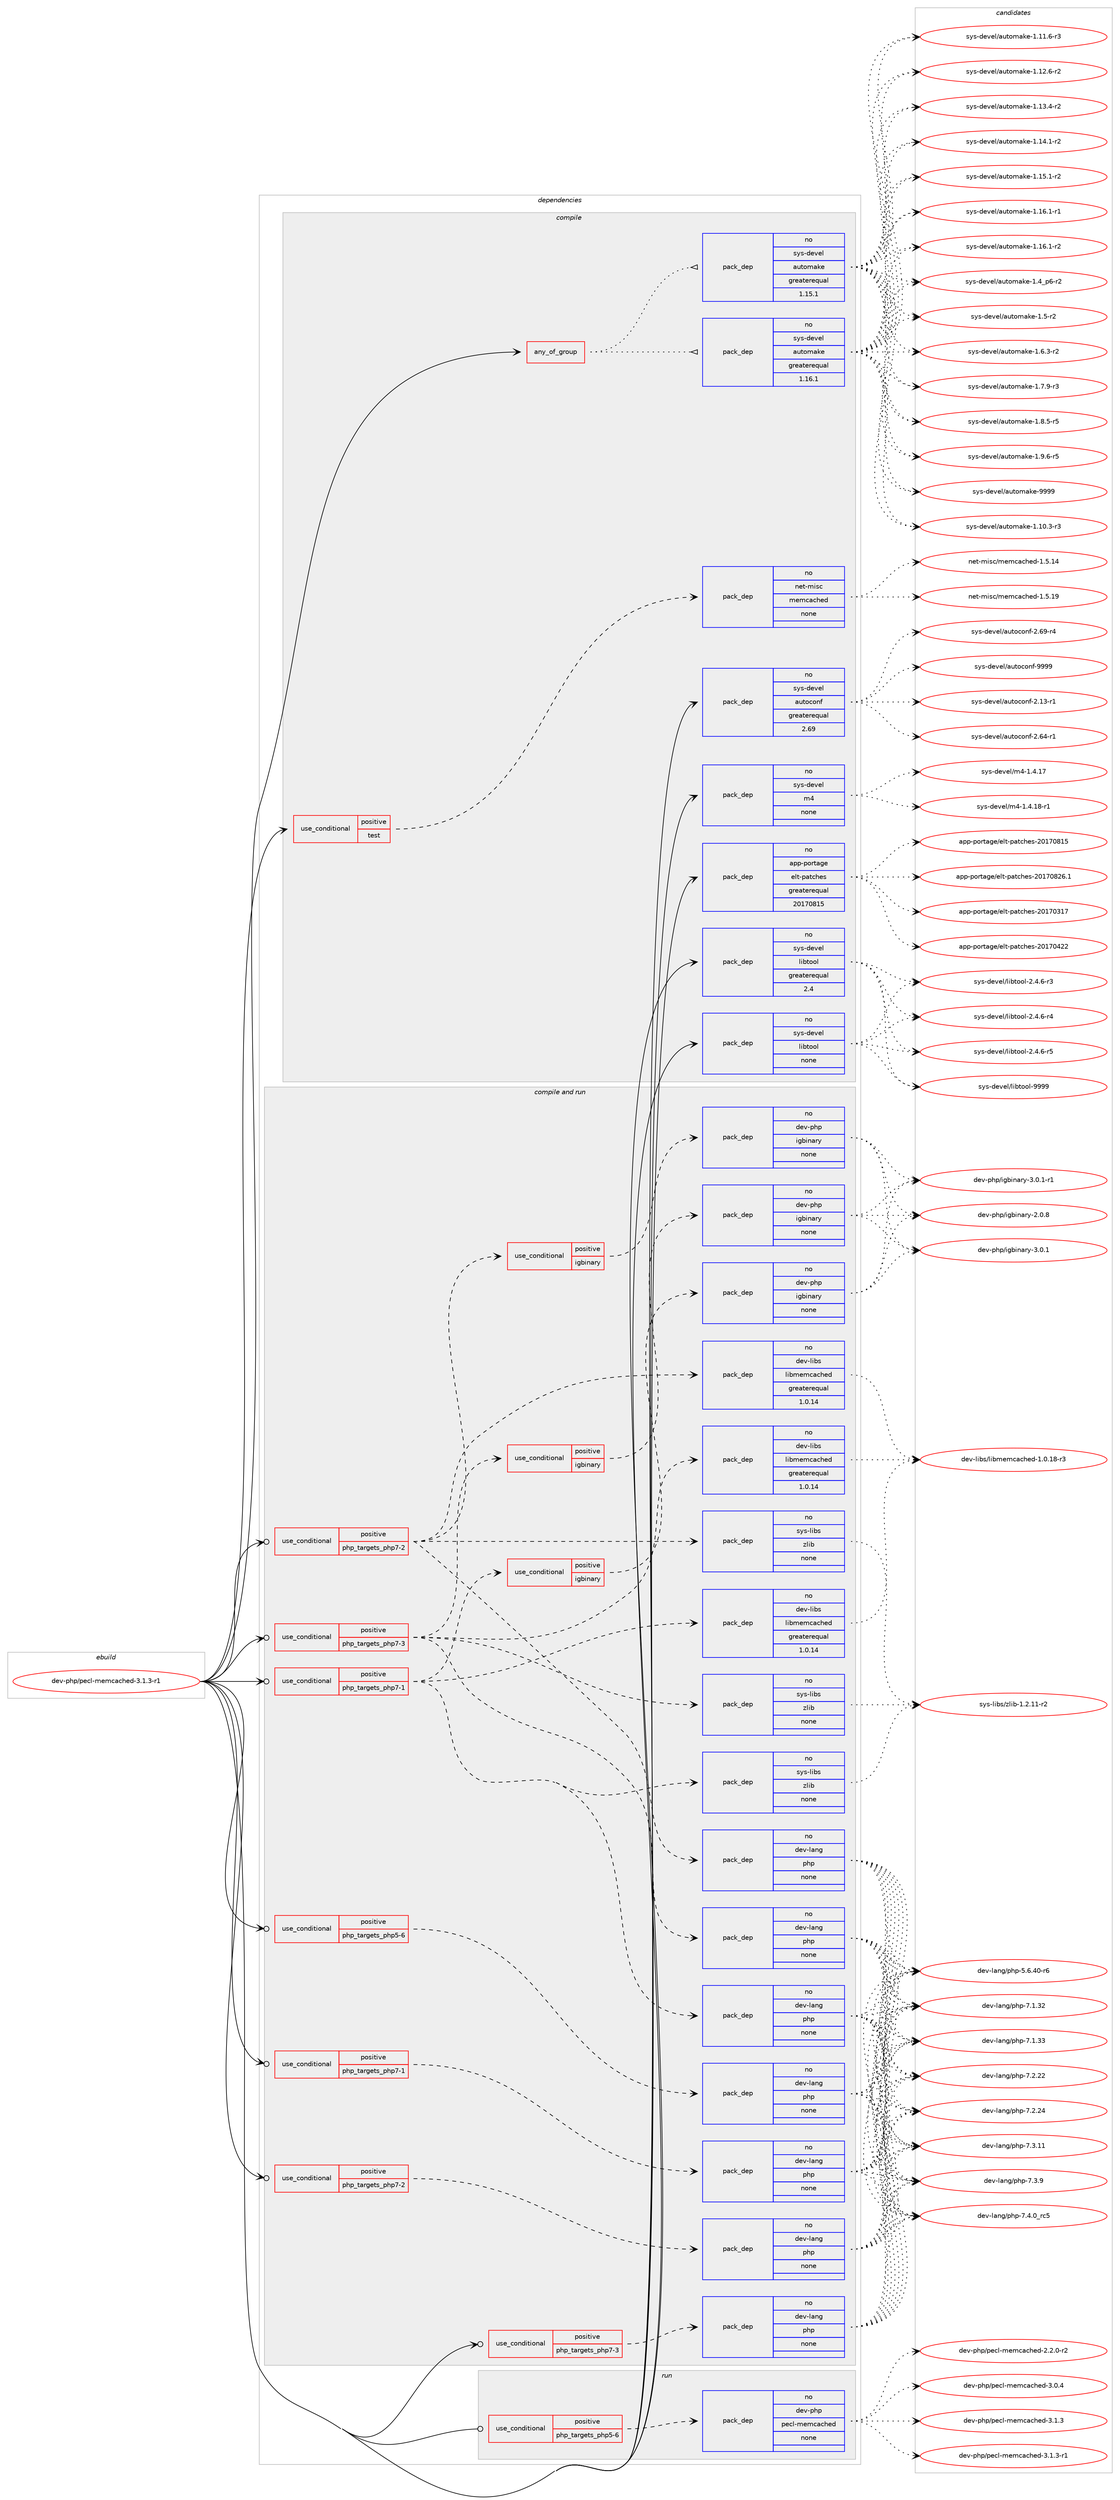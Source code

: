 digraph prolog {

# *************
# Graph options
# *************

newrank=true;
concentrate=true;
compound=true;
graph [rankdir=LR,fontname=Helvetica,fontsize=10,ranksep=1.5];#, ranksep=2.5, nodesep=0.2];
edge  [arrowhead=vee];
node  [fontname=Helvetica,fontsize=10];

# **********
# The ebuild
# **********

subgraph cluster_leftcol {
color=gray;
rank=same;
label=<<i>ebuild</i>>;
id [label="dev-php/pecl-memcached-3.1.3-r1", color=red, width=4, href="../dev-php/pecl-memcached-3.1.3-r1.svg"];
}

# ****************
# The dependencies
# ****************

subgraph cluster_midcol {
color=gray;
label=<<i>dependencies</i>>;
subgraph cluster_compile {
fillcolor="#eeeeee";
style=filled;
label=<<i>compile</i>>;
subgraph any11347 {
dependency590445 [label=<<TABLE BORDER="0" CELLBORDER="1" CELLSPACING="0" CELLPADDING="4"><TR><TD CELLPADDING="10">any_of_group</TD></TR></TABLE>>, shape=none, color=red];subgraph pack443725 {
dependency590446 [label=<<TABLE BORDER="0" CELLBORDER="1" CELLSPACING="0" CELLPADDING="4" WIDTH="220"><TR><TD ROWSPAN="6" CELLPADDING="30">pack_dep</TD></TR><TR><TD WIDTH="110">no</TD></TR><TR><TD>sys-devel</TD></TR><TR><TD>automake</TD></TR><TR><TD>greaterequal</TD></TR><TR><TD>1.16.1</TD></TR></TABLE>>, shape=none, color=blue];
}
dependency590445:e -> dependency590446:w [weight=20,style="dotted",arrowhead="oinv"];
subgraph pack443726 {
dependency590447 [label=<<TABLE BORDER="0" CELLBORDER="1" CELLSPACING="0" CELLPADDING="4" WIDTH="220"><TR><TD ROWSPAN="6" CELLPADDING="30">pack_dep</TD></TR><TR><TD WIDTH="110">no</TD></TR><TR><TD>sys-devel</TD></TR><TR><TD>automake</TD></TR><TR><TD>greaterequal</TD></TR><TR><TD>1.15.1</TD></TR></TABLE>>, shape=none, color=blue];
}
dependency590445:e -> dependency590447:w [weight=20,style="dotted",arrowhead="oinv"];
}
id:e -> dependency590445:w [weight=20,style="solid",arrowhead="vee"];
subgraph cond135008 {
dependency590448 [label=<<TABLE BORDER="0" CELLBORDER="1" CELLSPACING="0" CELLPADDING="4"><TR><TD ROWSPAN="3" CELLPADDING="10">use_conditional</TD></TR><TR><TD>positive</TD></TR><TR><TD>test</TD></TR></TABLE>>, shape=none, color=red];
subgraph pack443727 {
dependency590449 [label=<<TABLE BORDER="0" CELLBORDER="1" CELLSPACING="0" CELLPADDING="4" WIDTH="220"><TR><TD ROWSPAN="6" CELLPADDING="30">pack_dep</TD></TR><TR><TD WIDTH="110">no</TD></TR><TR><TD>net-misc</TD></TR><TR><TD>memcached</TD></TR><TR><TD>none</TD></TR><TR><TD></TD></TR></TABLE>>, shape=none, color=blue];
}
dependency590448:e -> dependency590449:w [weight=20,style="dashed",arrowhead="vee"];
}
id:e -> dependency590448:w [weight=20,style="solid",arrowhead="vee"];
subgraph pack443728 {
dependency590450 [label=<<TABLE BORDER="0" CELLBORDER="1" CELLSPACING="0" CELLPADDING="4" WIDTH="220"><TR><TD ROWSPAN="6" CELLPADDING="30">pack_dep</TD></TR><TR><TD WIDTH="110">no</TD></TR><TR><TD>app-portage</TD></TR><TR><TD>elt-patches</TD></TR><TR><TD>greaterequal</TD></TR><TR><TD>20170815</TD></TR></TABLE>>, shape=none, color=blue];
}
id:e -> dependency590450:w [weight=20,style="solid",arrowhead="vee"];
subgraph pack443729 {
dependency590451 [label=<<TABLE BORDER="0" CELLBORDER="1" CELLSPACING="0" CELLPADDING="4" WIDTH="220"><TR><TD ROWSPAN="6" CELLPADDING="30">pack_dep</TD></TR><TR><TD WIDTH="110">no</TD></TR><TR><TD>sys-devel</TD></TR><TR><TD>autoconf</TD></TR><TR><TD>greaterequal</TD></TR><TR><TD>2.69</TD></TR></TABLE>>, shape=none, color=blue];
}
id:e -> dependency590451:w [weight=20,style="solid",arrowhead="vee"];
subgraph pack443730 {
dependency590452 [label=<<TABLE BORDER="0" CELLBORDER="1" CELLSPACING="0" CELLPADDING="4" WIDTH="220"><TR><TD ROWSPAN="6" CELLPADDING="30">pack_dep</TD></TR><TR><TD WIDTH="110">no</TD></TR><TR><TD>sys-devel</TD></TR><TR><TD>libtool</TD></TR><TR><TD>greaterequal</TD></TR><TR><TD>2.4</TD></TR></TABLE>>, shape=none, color=blue];
}
id:e -> dependency590452:w [weight=20,style="solid",arrowhead="vee"];
subgraph pack443731 {
dependency590453 [label=<<TABLE BORDER="0" CELLBORDER="1" CELLSPACING="0" CELLPADDING="4" WIDTH="220"><TR><TD ROWSPAN="6" CELLPADDING="30">pack_dep</TD></TR><TR><TD WIDTH="110">no</TD></TR><TR><TD>sys-devel</TD></TR><TR><TD>libtool</TD></TR><TR><TD>none</TD></TR><TR><TD></TD></TR></TABLE>>, shape=none, color=blue];
}
id:e -> dependency590453:w [weight=20,style="solid",arrowhead="vee"];
subgraph pack443732 {
dependency590454 [label=<<TABLE BORDER="0" CELLBORDER="1" CELLSPACING="0" CELLPADDING="4" WIDTH="220"><TR><TD ROWSPAN="6" CELLPADDING="30">pack_dep</TD></TR><TR><TD WIDTH="110">no</TD></TR><TR><TD>sys-devel</TD></TR><TR><TD>m4</TD></TR><TR><TD>none</TD></TR><TR><TD></TD></TR></TABLE>>, shape=none, color=blue];
}
id:e -> dependency590454:w [weight=20,style="solid",arrowhead="vee"];
}
subgraph cluster_compileandrun {
fillcolor="#eeeeee";
style=filled;
label=<<i>compile and run</i>>;
subgraph cond135009 {
dependency590455 [label=<<TABLE BORDER="0" CELLBORDER="1" CELLSPACING="0" CELLPADDING="4"><TR><TD ROWSPAN="3" CELLPADDING="10">use_conditional</TD></TR><TR><TD>positive</TD></TR><TR><TD>php_targets_php5-6</TD></TR></TABLE>>, shape=none, color=red];
subgraph pack443733 {
dependency590456 [label=<<TABLE BORDER="0" CELLBORDER="1" CELLSPACING="0" CELLPADDING="4" WIDTH="220"><TR><TD ROWSPAN="6" CELLPADDING="30">pack_dep</TD></TR><TR><TD WIDTH="110">no</TD></TR><TR><TD>dev-lang</TD></TR><TR><TD>php</TD></TR><TR><TD>none</TD></TR><TR><TD></TD></TR></TABLE>>, shape=none, color=blue];
}
dependency590455:e -> dependency590456:w [weight=20,style="dashed",arrowhead="vee"];
}
id:e -> dependency590455:w [weight=20,style="solid",arrowhead="odotvee"];
subgraph cond135010 {
dependency590457 [label=<<TABLE BORDER="0" CELLBORDER="1" CELLSPACING="0" CELLPADDING="4"><TR><TD ROWSPAN="3" CELLPADDING="10">use_conditional</TD></TR><TR><TD>positive</TD></TR><TR><TD>php_targets_php7-1</TD></TR></TABLE>>, shape=none, color=red];
subgraph pack443734 {
dependency590458 [label=<<TABLE BORDER="0" CELLBORDER="1" CELLSPACING="0" CELLPADDING="4" WIDTH="220"><TR><TD ROWSPAN="6" CELLPADDING="30">pack_dep</TD></TR><TR><TD WIDTH="110">no</TD></TR><TR><TD>dev-lang</TD></TR><TR><TD>php</TD></TR><TR><TD>none</TD></TR><TR><TD></TD></TR></TABLE>>, shape=none, color=blue];
}
dependency590457:e -> dependency590458:w [weight=20,style="dashed",arrowhead="vee"];
}
id:e -> dependency590457:w [weight=20,style="solid",arrowhead="odotvee"];
subgraph cond135011 {
dependency590459 [label=<<TABLE BORDER="0" CELLBORDER="1" CELLSPACING="0" CELLPADDING="4"><TR><TD ROWSPAN="3" CELLPADDING="10">use_conditional</TD></TR><TR><TD>positive</TD></TR><TR><TD>php_targets_php7-1</TD></TR></TABLE>>, shape=none, color=red];
subgraph pack443735 {
dependency590460 [label=<<TABLE BORDER="0" CELLBORDER="1" CELLSPACING="0" CELLPADDING="4" WIDTH="220"><TR><TD ROWSPAN="6" CELLPADDING="30">pack_dep</TD></TR><TR><TD WIDTH="110">no</TD></TR><TR><TD>dev-libs</TD></TR><TR><TD>libmemcached</TD></TR><TR><TD>greaterequal</TD></TR><TR><TD>1.0.14</TD></TR></TABLE>>, shape=none, color=blue];
}
dependency590459:e -> dependency590460:w [weight=20,style="dashed",arrowhead="vee"];
subgraph pack443736 {
dependency590461 [label=<<TABLE BORDER="0" CELLBORDER="1" CELLSPACING="0" CELLPADDING="4" WIDTH="220"><TR><TD ROWSPAN="6" CELLPADDING="30">pack_dep</TD></TR><TR><TD WIDTH="110">no</TD></TR><TR><TD>sys-libs</TD></TR><TR><TD>zlib</TD></TR><TR><TD>none</TD></TR><TR><TD></TD></TR></TABLE>>, shape=none, color=blue];
}
dependency590459:e -> dependency590461:w [weight=20,style="dashed",arrowhead="vee"];
subgraph pack443737 {
dependency590462 [label=<<TABLE BORDER="0" CELLBORDER="1" CELLSPACING="0" CELLPADDING="4" WIDTH="220"><TR><TD ROWSPAN="6" CELLPADDING="30">pack_dep</TD></TR><TR><TD WIDTH="110">no</TD></TR><TR><TD>dev-lang</TD></TR><TR><TD>php</TD></TR><TR><TD>none</TD></TR><TR><TD></TD></TR></TABLE>>, shape=none, color=blue];
}
dependency590459:e -> dependency590462:w [weight=20,style="dashed",arrowhead="vee"];
subgraph cond135012 {
dependency590463 [label=<<TABLE BORDER="0" CELLBORDER="1" CELLSPACING="0" CELLPADDING="4"><TR><TD ROWSPAN="3" CELLPADDING="10">use_conditional</TD></TR><TR><TD>positive</TD></TR><TR><TD>igbinary</TD></TR></TABLE>>, shape=none, color=red];
subgraph pack443738 {
dependency590464 [label=<<TABLE BORDER="0" CELLBORDER="1" CELLSPACING="0" CELLPADDING="4" WIDTH="220"><TR><TD ROWSPAN="6" CELLPADDING="30">pack_dep</TD></TR><TR><TD WIDTH="110">no</TD></TR><TR><TD>dev-php</TD></TR><TR><TD>igbinary</TD></TR><TR><TD>none</TD></TR><TR><TD></TD></TR></TABLE>>, shape=none, color=blue];
}
dependency590463:e -> dependency590464:w [weight=20,style="dashed",arrowhead="vee"];
}
dependency590459:e -> dependency590463:w [weight=20,style="dashed",arrowhead="vee"];
}
id:e -> dependency590459:w [weight=20,style="solid",arrowhead="odotvee"];
subgraph cond135013 {
dependency590465 [label=<<TABLE BORDER="0" CELLBORDER="1" CELLSPACING="0" CELLPADDING="4"><TR><TD ROWSPAN="3" CELLPADDING="10">use_conditional</TD></TR><TR><TD>positive</TD></TR><TR><TD>php_targets_php7-2</TD></TR></TABLE>>, shape=none, color=red];
subgraph pack443739 {
dependency590466 [label=<<TABLE BORDER="0" CELLBORDER="1" CELLSPACING="0" CELLPADDING="4" WIDTH="220"><TR><TD ROWSPAN="6" CELLPADDING="30">pack_dep</TD></TR><TR><TD WIDTH="110">no</TD></TR><TR><TD>dev-lang</TD></TR><TR><TD>php</TD></TR><TR><TD>none</TD></TR><TR><TD></TD></TR></TABLE>>, shape=none, color=blue];
}
dependency590465:e -> dependency590466:w [weight=20,style="dashed",arrowhead="vee"];
}
id:e -> dependency590465:w [weight=20,style="solid",arrowhead="odotvee"];
subgraph cond135014 {
dependency590467 [label=<<TABLE BORDER="0" CELLBORDER="1" CELLSPACING="0" CELLPADDING="4"><TR><TD ROWSPAN="3" CELLPADDING="10">use_conditional</TD></TR><TR><TD>positive</TD></TR><TR><TD>php_targets_php7-2</TD></TR></TABLE>>, shape=none, color=red];
subgraph pack443740 {
dependency590468 [label=<<TABLE BORDER="0" CELLBORDER="1" CELLSPACING="0" CELLPADDING="4" WIDTH="220"><TR><TD ROWSPAN="6" CELLPADDING="30">pack_dep</TD></TR><TR><TD WIDTH="110">no</TD></TR><TR><TD>dev-libs</TD></TR><TR><TD>libmemcached</TD></TR><TR><TD>greaterequal</TD></TR><TR><TD>1.0.14</TD></TR></TABLE>>, shape=none, color=blue];
}
dependency590467:e -> dependency590468:w [weight=20,style="dashed",arrowhead="vee"];
subgraph pack443741 {
dependency590469 [label=<<TABLE BORDER="0" CELLBORDER="1" CELLSPACING="0" CELLPADDING="4" WIDTH="220"><TR><TD ROWSPAN="6" CELLPADDING="30">pack_dep</TD></TR><TR><TD WIDTH="110">no</TD></TR><TR><TD>sys-libs</TD></TR><TR><TD>zlib</TD></TR><TR><TD>none</TD></TR><TR><TD></TD></TR></TABLE>>, shape=none, color=blue];
}
dependency590467:e -> dependency590469:w [weight=20,style="dashed",arrowhead="vee"];
subgraph pack443742 {
dependency590470 [label=<<TABLE BORDER="0" CELLBORDER="1" CELLSPACING="0" CELLPADDING="4" WIDTH="220"><TR><TD ROWSPAN="6" CELLPADDING="30">pack_dep</TD></TR><TR><TD WIDTH="110">no</TD></TR><TR><TD>dev-lang</TD></TR><TR><TD>php</TD></TR><TR><TD>none</TD></TR><TR><TD></TD></TR></TABLE>>, shape=none, color=blue];
}
dependency590467:e -> dependency590470:w [weight=20,style="dashed",arrowhead="vee"];
subgraph cond135015 {
dependency590471 [label=<<TABLE BORDER="0" CELLBORDER="1" CELLSPACING="0" CELLPADDING="4"><TR><TD ROWSPAN="3" CELLPADDING="10">use_conditional</TD></TR><TR><TD>positive</TD></TR><TR><TD>igbinary</TD></TR></TABLE>>, shape=none, color=red];
subgraph pack443743 {
dependency590472 [label=<<TABLE BORDER="0" CELLBORDER="1" CELLSPACING="0" CELLPADDING="4" WIDTH="220"><TR><TD ROWSPAN="6" CELLPADDING="30">pack_dep</TD></TR><TR><TD WIDTH="110">no</TD></TR><TR><TD>dev-php</TD></TR><TR><TD>igbinary</TD></TR><TR><TD>none</TD></TR><TR><TD></TD></TR></TABLE>>, shape=none, color=blue];
}
dependency590471:e -> dependency590472:w [weight=20,style="dashed",arrowhead="vee"];
}
dependency590467:e -> dependency590471:w [weight=20,style="dashed",arrowhead="vee"];
}
id:e -> dependency590467:w [weight=20,style="solid",arrowhead="odotvee"];
subgraph cond135016 {
dependency590473 [label=<<TABLE BORDER="0" CELLBORDER="1" CELLSPACING="0" CELLPADDING="4"><TR><TD ROWSPAN="3" CELLPADDING="10">use_conditional</TD></TR><TR><TD>positive</TD></TR><TR><TD>php_targets_php7-3</TD></TR></TABLE>>, shape=none, color=red];
subgraph pack443744 {
dependency590474 [label=<<TABLE BORDER="0" CELLBORDER="1" CELLSPACING="0" CELLPADDING="4" WIDTH="220"><TR><TD ROWSPAN="6" CELLPADDING="30">pack_dep</TD></TR><TR><TD WIDTH="110">no</TD></TR><TR><TD>dev-lang</TD></TR><TR><TD>php</TD></TR><TR><TD>none</TD></TR><TR><TD></TD></TR></TABLE>>, shape=none, color=blue];
}
dependency590473:e -> dependency590474:w [weight=20,style="dashed",arrowhead="vee"];
}
id:e -> dependency590473:w [weight=20,style="solid",arrowhead="odotvee"];
subgraph cond135017 {
dependency590475 [label=<<TABLE BORDER="0" CELLBORDER="1" CELLSPACING="0" CELLPADDING="4"><TR><TD ROWSPAN="3" CELLPADDING="10">use_conditional</TD></TR><TR><TD>positive</TD></TR><TR><TD>php_targets_php7-3</TD></TR></TABLE>>, shape=none, color=red];
subgraph pack443745 {
dependency590476 [label=<<TABLE BORDER="0" CELLBORDER="1" CELLSPACING="0" CELLPADDING="4" WIDTH="220"><TR><TD ROWSPAN="6" CELLPADDING="30">pack_dep</TD></TR><TR><TD WIDTH="110">no</TD></TR><TR><TD>dev-libs</TD></TR><TR><TD>libmemcached</TD></TR><TR><TD>greaterequal</TD></TR><TR><TD>1.0.14</TD></TR></TABLE>>, shape=none, color=blue];
}
dependency590475:e -> dependency590476:w [weight=20,style="dashed",arrowhead="vee"];
subgraph pack443746 {
dependency590477 [label=<<TABLE BORDER="0" CELLBORDER="1" CELLSPACING="0" CELLPADDING="4" WIDTH="220"><TR><TD ROWSPAN="6" CELLPADDING="30">pack_dep</TD></TR><TR><TD WIDTH="110">no</TD></TR><TR><TD>sys-libs</TD></TR><TR><TD>zlib</TD></TR><TR><TD>none</TD></TR><TR><TD></TD></TR></TABLE>>, shape=none, color=blue];
}
dependency590475:e -> dependency590477:w [weight=20,style="dashed",arrowhead="vee"];
subgraph pack443747 {
dependency590478 [label=<<TABLE BORDER="0" CELLBORDER="1" CELLSPACING="0" CELLPADDING="4" WIDTH="220"><TR><TD ROWSPAN="6" CELLPADDING="30">pack_dep</TD></TR><TR><TD WIDTH="110">no</TD></TR><TR><TD>dev-lang</TD></TR><TR><TD>php</TD></TR><TR><TD>none</TD></TR><TR><TD></TD></TR></TABLE>>, shape=none, color=blue];
}
dependency590475:e -> dependency590478:w [weight=20,style="dashed",arrowhead="vee"];
subgraph cond135018 {
dependency590479 [label=<<TABLE BORDER="0" CELLBORDER="1" CELLSPACING="0" CELLPADDING="4"><TR><TD ROWSPAN="3" CELLPADDING="10">use_conditional</TD></TR><TR><TD>positive</TD></TR><TR><TD>igbinary</TD></TR></TABLE>>, shape=none, color=red];
subgraph pack443748 {
dependency590480 [label=<<TABLE BORDER="0" CELLBORDER="1" CELLSPACING="0" CELLPADDING="4" WIDTH="220"><TR><TD ROWSPAN="6" CELLPADDING="30">pack_dep</TD></TR><TR><TD WIDTH="110">no</TD></TR><TR><TD>dev-php</TD></TR><TR><TD>igbinary</TD></TR><TR><TD>none</TD></TR><TR><TD></TD></TR></TABLE>>, shape=none, color=blue];
}
dependency590479:e -> dependency590480:w [weight=20,style="dashed",arrowhead="vee"];
}
dependency590475:e -> dependency590479:w [weight=20,style="dashed",arrowhead="vee"];
}
id:e -> dependency590475:w [weight=20,style="solid",arrowhead="odotvee"];
}
subgraph cluster_run {
fillcolor="#eeeeee";
style=filled;
label=<<i>run</i>>;
subgraph cond135019 {
dependency590481 [label=<<TABLE BORDER="0" CELLBORDER="1" CELLSPACING="0" CELLPADDING="4"><TR><TD ROWSPAN="3" CELLPADDING="10">use_conditional</TD></TR><TR><TD>positive</TD></TR><TR><TD>php_targets_php5-6</TD></TR></TABLE>>, shape=none, color=red];
subgraph pack443749 {
dependency590482 [label=<<TABLE BORDER="0" CELLBORDER="1" CELLSPACING="0" CELLPADDING="4" WIDTH="220"><TR><TD ROWSPAN="6" CELLPADDING="30">pack_dep</TD></TR><TR><TD WIDTH="110">no</TD></TR><TR><TD>dev-php</TD></TR><TR><TD>pecl-memcached</TD></TR><TR><TD>none</TD></TR><TR><TD></TD></TR></TABLE>>, shape=none, color=blue];
}
dependency590481:e -> dependency590482:w [weight=20,style="dashed",arrowhead="vee"];
}
id:e -> dependency590481:w [weight=20,style="solid",arrowhead="odot"];
}
}

# **************
# The candidates
# **************

subgraph cluster_choices {
rank=same;
color=gray;
label=<<i>candidates</i>>;

subgraph choice443725 {
color=black;
nodesep=1;
choice11512111545100101118101108479711711611110997107101454946494846514511451 [label="sys-devel/automake-1.10.3-r3", color=red, width=4,href="../sys-devel/automake-1.10.3-r3.svg"];
choice11512111545100101118101108479711711611110997107101454946494946544511451 [label="sys-devel/automake-1.11.6-r3", color=red, width=4,href="../sys-devel/automake-1.11.6-r3.svg"];
choice11512111545100101118101108479711711611110997107101454946495046544511450 [label="sys-devel/automake-1.12.6-r2", color=red, width=4,href="../sys-devel/automake-1.12.6-r2.svg"];
choice11512111545100101118101108479711711611110997107101454946495146524511450 [label="sys-devel/automake-1.13.4-r2", color=red, width=4,href="../sys-devel/automake-1.13.4-r2.svg"];
choice11512111545100101118101108479711711611110997107101454946495246494511450 [label="sys-devel/automake-1.14.1-r2", color=red, width=4,href="../sys-devel/automake-1.14.1-r2.svg"];
choice11512111545100101118101108479711711611110997107101454946495346494511450 [label="sys-devel/automake-1.15.1-r2", color=red, width=4,href="../sys-devel/automake-1.15.1-r2.svg"];
choice11512111545100101118101108479711711611110997107101454946495446494511449 [label="sys-devel/automake-1.16.1-r1", color=red, width=4,href="../sys-devel/automake-1.16.1-r1.svg"];
choice11512111545100101118101108479711711611110997107101454946495446494511450 [label="sys-devel/automake-1.16.1-r2", color=red, width=4,href="../sys-devel/automake-1.16.1-r2.svg"];
choice115121115451001011181011084797117116111109971071014549465295112544511450 [label="sys-devel/automake-1.4_p6-r2", color=red, width=4,href="../sys-devel/automake-1.4_p6-r2.svg"];
choice11512111545100101118101108479711711611110997107101454946534511450 [label="sys-devel/automake-1.5-r2", color=red, width=4,href="../sys-devel/automake-1.5-r2.svg"];
choice115121115451001011181011084797117116111109971071014549465446514511450 [label="sys-devel/automake-1.6.3-r2", color=red, width=4,href="../sys-devel/automake-1.6.3-r2.svg"];
choice115121115451001011181011084797117116111109971071014549465546574511451 [label="sys-devel/automake-1.7.9-r3", color=red, width=4,href="../sys-devel/automake-1.7.9-r3.svg"];
choice115121115451001011181011084797117116111109971071014549465646534511453 [label="sys-devel/automake-1.8.5-r5", color=red, width=4,href="../sys-devel/automake-1.8.5-r5.svg"];
choice115121115451001011181011084797117116111109971071014549465746544511453 [label="sys-devel/automake-1.9.6-r5", color=red, width=4,href="../sys-devel/automake-1.9.6-r5.svg"];
choice115121115451001011181011084797117116111109971071014557575757 [label="sys-devel/automake-9999", color=red, width=4,href="../sys-devel/automake-9999.svg"];
dependency590446:e -> choice11512111545100101118101108479711711611110997107101454946494846514511451:w [style=dotted,weight="100"];
dependency590446:e -> choice11512111545100101118101108479711711611110997107101454946494946544511451:w [style=dotted,weight="100"];
dependency590446:e -> choice11512111545100101118101108479711711611110997107101454946495046544511450:w [style=dotted,weight="100"];
dependency590446:e -> choice11512111545100101118101108479711711611110997107101454946495146524511450:w [style=dotted,weight="100"];
dependency590446:e -> choice11512111545100101118101108479711711611110997107101454946495246494511450:w [style=dotted,weight="100"];
dependency590446:e -> choice11512111545100101118101108479711711611110997107101454946495346494511450:w [style=dotted,weight="100"];
dependency590446:e -> choice11512111545100101118101108479711711611110997107101454946495446494511449:w [style=dotted,weight="100"];
dependency590446:e -> choice11512111545100101118101108479711711611110997107101454946495446494511450:w [style=dotted,weight="100"];
dependency590446:e -> choice115121115451001011181011084797117116111109971071014549465295112544511450:w [style=dotted,weight="100"];
dependency590446:e -> choice11512111545100101118101108479711711611110997107101454946534511450:w [style=dotted,weight="100"];
dependency590446:e -> choice115121115451001011181011084797117116111109971071014549465446514511450:w [style=dotted,weight="100"];
dependency590446:e -> choice115121115451001011181011084797117116111109971071014549465546574511451:w [style=dotted,weight="100"];
dependency590446:e -> choice115121115451001011181011084797117116111109971071014549465646534511453:w [style=dotted,weight="100"];
dependency590446:e -> choice115121115451001011181011084797117116111109971071014549465746544511453:w [style=dotted,weight="100"];
dependency590446:e -> choice115121115451001011181011084797117116111109971071014557575757:w [style=dotted,weight="100"];
}
subgraph choice443726 {
color=black;
nodesep=1;
choice11512111545100101118101108479711711611110997107101454946494846514511451 [label="sys-devel/automake-1.10.3-r3", color=red, width=4,href="../sys-devel/automake-1.10.3-r3.svg"];
choice11512111545100101118101108479711711611110997107101454946494946544511451 [label="sys-devel/automake-1.11.6-r3", color=red, width=4,href="../sys-devel/automake-1.11.6-r3.svg"];
choice11512111545100101118101108479711711611110997107101454946495046544511450 [label="sys-devel/automake-1.12.6-r2", color=red, width=4,href="../sys-devel/automake-1.12.6-r2.svg"];
choice11512111545100101118101108479711711611110997107101454946495146524511450 [label="sys-devel/automake-1.13.4-r2", color=red, width=4,href="../sys-devel/automake-1.13.4-r2.svg"];
choice11512111545100101118101108479711711611110997107101454946495246494511450 [label="sys-devel/automake-1.14.1-r2", color=red, width=4,href="../sys-devel/automake-1.14.1-r2.svg"];
choice11512111545100101118101108479711711611110997107101454946495346494511450 [label="sys-devel/automake-1.15.1-r2", color=red, width=4,href="../sys-devel/automake-1.15.1-r2.svg"];
choice11512111545100101118101108479711711611110997107101454946495446494511449 [label="sys-devel/automake-1.16.1-r1", color=red, width=4,href="../sys-devel/automake-1.16.1-r1.svg"];
choice11512111545100101118101108479711711611110997107101454946495446494511450 [label="sys-devel/automake-1.16.1-r2", color=red, width=4,href="../sys-devel/automake-1.16.1-r2.svg"];
choice115121115451001011181011084797117116111109971071014549465295112544511450 [label="sys-devel/automake-1.4_p6-r2", color=red, width=4,href="../sys-devel/automake-1.4_p6-r2.svg"];
choice11512111545100101118101108479711711611110997107101454946534511450 [label="sys-devel/automake-1.5-r2", color=red, width=4,href="../sys-devel/automake-1.5-r2.svg"];
choice115121115451001011181011084797117116111109971071014549465446514511450 [label="sys-devel/automake-1.6.3-r2", color=red, width=4,href="../sys-devel/automake-1.6.3-r2.svg"];
choice115121115451001011181011084797117116111109971071014549465546574511451 [label="sys-devel/automake-1.7.9-r3", color=red, width=4,href="../sys-devel/automake-1.7.9-r3.svg"];
choice115121115451001011181011084797117116111109971071014549465646534511453 [label="sys-devel/automake-1.8.5-r5", color=red, width=4,href="../sys-devel/automake-1.8.5-r5.svg"];
choice115121115451001011181011084797117116111109971071014549465746544511453 [label="sys-devel/automake-1.9.6-r5", color=red, width=4,href="../sys-devel/automake-1.9.6-r5.svg"];
choice115121115451001011181011084797117116111109971071014557575757 [label="sys-devel/automake-9999", color=red, width=4,href="../sys-devel/automake-9999.svg"];
dependency590447:e -> choice11512111545100101118101108479711711611110997107101454946494846514511451:w [style=dotted,weight="100"];
dependency590447:e -> choice11512111545100101118101108479711711611110997107101454946494946544511451:w [style=dotted,weight="100"];
dependency590447:e -> choice11512111545100101118101108479711711611110997107101454946495046544511450:w [style=dotted,weight="100"];
dependency590447:e -> choice11512111545100101118101108479711711611110997107101454946495146524511450:w [style=dotted,weight="100"];
dependency590447:e -> choice11512111545100101118101108479711711611110997107101454946495246494511450:w [style=dotted,weight="100"];
dependency590447:e -> choice11512111545100101118101108479711711611110997107101454946495346494511450:w [style=dotted,weight="100"];
dependency590447:e -> choice11512111545100101118101108479711711611110997107101454946495446494511449:w [style=dotted,weight="100"];
dependency590447:e -> choice11512111545100101118101108479711711611110997107101454946495446494511450:w [style=dotted,weight="100"];
dependency590447:e -> choice115121115451001011181011084797117116111109971071014549465295112544511450:w [style=dotted,weight="100"];
dependency590447:e -> choice11512111545100101118101108479711711611110997107101454946534511450:w [style=dotted,weight="100"];
dependency590447:e -> choice115121115451001011181011084797117116111109971071014549465446514511450:w [style=dotted,weight="100"];
dependency590447:e -> choice115121115451001011181011084797117116111109971071014549465546574511451:w [style=dotted,weight="100"];
dependency590447:e -> choice115121115451001011181011084797117116111109971071014549465646534511453:w [style=dotted,weight="100"];
dependency590447:e -> choice115121115451001011181011084797117116111109971071014549465746544511453:w [style=dotted,weight="100"];
dependency590447:e -> choice115121115451001011181011084797117116111109971071014557575757:w [style=dotted,weight="100"];
}
subgraph choice443727 {
color=black;
nodesep=1;
choice11010111645109105115994710910110999979910410110045494653464952 [label="net-misc/memcached-1.5.14", color=red, width=4,href="../net-misc/memcached-1.5.14.svg"];
choice11010111645109105115994710910110999979910410110045494653464957 [label="net-misc/memcached-1.5.19", color=red, width=4,href="../net-misc/memcached-1.5.19.svg"];
dependency590449:e -> choice11010111645109105115994710910110999979910410110045494653464952:w [style=dotted,weight="100"];
dependency590449:e -> choice11010111645109105115994710910110999979910410110045494653464957:w [style=dotted,weight="100"];
}
subgraph choice443728 {
color=black;
nodesep=1;
choice97112112451121111141169710310147101108116451129711699104101115455048495548514955 [label="app-portage/elt-patches-20170317", color=red, width=4,href="../app-portage/elt-patches-20170317.svg"];
choice97112112451121111141169710310147101108116451129711699104101115455048495548525050 [label="app-portage/elt-patches-20170422", color=red, width=4,href="../app-portage/elt-patches-20170422.svg"];
choice97112112451121111141169710310147101108116451129711699104101115455048495548564953 [label="app-portage/elt-patches-20170815", color=red, width=4,href="../app-portage/elt-patches-20170815.svg"];
choice971121124511211111411697103101471011081164511297116991041011154550484955485650544649 [label="app-portage/elt-patches-20170826.1", color=red, width=4,href="../app-portage/elt-patches-20170826.1.svg"];
dependency590450:e -> choice97112112451121111141169710310147101108116451129711699104101115455048495548514955:w [style=dotted,weight="100"];
dependency590450:e -> choice97112112451121111141169710310147101108116451129711699104101115455048495548525050:w [style=dotted,weight="100"];
dependency590450:e -> choice97112112451121111141169710310147101108116451129711699104101115455048495548564953:w [style=dotted,weight="100"];
dependency590450:e -> choice971121124511211111411697103101471011081164511297116991041011154550484955485650544649:w [style=dotted,weight="100"];
}
subgraph choice443729 {
color=black;
nodesep=1;
choice1151211154510010111810110847971171161119911111010245504649514511449 [label="sys-devel/autoconf-2.13-r1", color=red, width=4,href="../sys-devel/autoconf-2.13-r1.svg"];
choice1151211154510010111810110847971171161119911111010245504654524511449 [label="sys-devel/autoconf-2.64-r1", color=red, width=4,href="../sys-devel/autoconf-2.64-r1.svg"];
choice1151211154510010111810110847971171161119911111010245504654574511452 [label="sys-devel/autoconf-2.69-r4", color=red, width=4,href="../sys-devel/autoconf-2.69-r4.svg"];
choice115121115451001011181011084797117116111991111101024557575757 [label="sys-devel/autoconf-9999", color=red, width=4,href="../sys-devel/autoconf-9999.svg"];
dependency590451:e -> choice1151211154510010111810110847971171161119911111010245504649514511449:w [style=dotted,weight="100"];
dependency590451:e -> choice1151211154510010111810110847971171161119911111010245504654524511449:w [style=dotted,weight="100"];
dependency590451:e -> choice1151211154510010111810110847971171161119911111010245504654574511452:w [style=dotted,weight="100"];
dependency590451:e -> choice115121115451001011181011084797117116111991111101024557575757:w [style=dotted,weight="100"];
}
subgraph choice443730 {
color=black;
nodesep=1;
choice1151211154510010111810110847108105981161111111084550465246544511451 [label="sys-devel/libtool-2.4.6-r3", color=red, width=4,href="../sys-devel/libtool-2.4.6-r3.svg"];
choice1151211154510010111810110847108105981161111111084550465246544511452 [label="sys-devel/libtool-2.4.6-r4", color=red, width=4,href="../sys-devel/libtool-2.4.6-r4.svg"];
choice1151211154510010111810110847108105981161111111084550465246544511453 [label="sys-devel/libtool-2.4.6-r5", color=red, width=4,href="../sys-devel/libtool-2.4.6-r5.svg"];
choice1151211154510010111810110847108105981161111111084557575757 [label="sys-devel/libtool-9999", color=red, width=4,href="../sys-devel/libtool-9999.svg"];
dependency590452:e -> choice1151211154510010111810110847108105981161111111084550465246544511451:w [style=dotted,weight="100"];
dependency590452:e -> choice1151211154510010111810110847108105981161111111084550465246544511452:w [style=dotted,weight="100"];
dependency590452:e -> choice1151211154510010111810110847108105981161111111084550465246544511453:w [style=dotted,weight="100"];
dependency590452:e -> choice1151211154510010111810110847108105981161111111084557575757:w [style=dotted,weight="100"];
}
subgraph choice443731 {
color=black;
nodesep=1;
choice1151211154510010111810110847108105981161111111084550465246544511451 [label="sys-devel/libtool-2.4.6-r3", color=red, width=4,href="../sys-devel/libtool-2.4.6-r3.svg"];
choice1151211154510010111810110847108105981161111111084550465246544511452 [label="sys-devel/libtool-2.4.6-r4", color=red, width=4,href="../sys-devel/libtool-2.4.6-r4.svg"];
choice1151211154510010111810110847108105981161111111084550465246544511453 [label="sys-devel/libtool-2.4.6-r5", color=red, width=4,href="../sys-devel/libtool-2.4.6-r5.svg"];
choice1151211154510010111810110847108105981161111111084557575757 [label="sys-devel/libtool-9999", color=red, width=4,href="../sys-devel/libtool-9999.svg"];
dependency590453:e -> choice1151211154510010111810110847108105981161111111084550465246544511451:w [style=dotted,weight="100"];
dependency590453:e -> choice1151211154510010111810110847108105981161111111084550465246544511452:w [style=dotted,weight="100"];
dependency590453:e -> choice1151211154510010111810110847108105981161111111084550465246544511453:w [style=dotted,weight="100"];
dependency590453:e -> choice1151211154510010111810110847108105981161111111084557575757:w [style=dotted,weight="100"];
}
subgraph choice443732 {
color=black;
nodesep=1;
choice11512111545100101118101108471095245494652464955 [label="sys-devel/m4-1.4.17", color=red, width=4,href="../sys-devel/m4-1.4.17.svg"];
choice115121115451001011181011084710952454946524649564511449 [label="sys-devel/m4-1.4.18-r1", color=red, width=4,href="../sys-devel/m4-1.4.18-r1.svg"];
dependency590454:e -> choice11512111545100101118101108471095245494652464955:w [style=dotted,weight="100"];
dependency590454:e -> choice115121115451001011181011084710952454946524649564511449:w [style=dotted,weight="100"];
}
subgraph choice443733 {
color=black;
nodesep=1;
choice100101118451089711010347112104112455346544652484511454 [label="dev-lang/php-5.6.40-r6", color=red, width=4,href="../dev-lang/php-5.6.40-r6.svg"];
choice10010111845108971101034711210411245554649465150 [label="dev-lang/php-7.1.32", color=red, width=4,href="../dev-lang/php-7.1.32.svg"];
choice10010111845108971101034711210411245554649465151 [label="dev-lang/php-7.1.33", color=red, width=4,href="../dev-lang/php-7.1.33.svg"];
choice10010111845108971101034711210411245554650465050 [label="dev-lang/php-7.2.22", color=red, width=4,href="../dev-lang/php-7.2.22.svg"];
choice10010111845108971101034711210411245554650465052 [label="dev-lang/php-7.2.24", color=red, width=4,href="../dev-lang/php-7.2.24.svg"];
choice10010111845108971101034711210411245554651464949 [label="dev-lang/php-7.3.11", color=red, width=4,href="../dev-lang/php-7.3.11.svg"];
choice100101118451089711010347112104112455546514657 [label="dev-lang/php-7.3.9", color=red, width=4,href="../dev-lang/php-7.3.9.svg"];
choice100101118451089711010347112104112455546524648951149953 [label="dev-lang/php-7.4.0_rc5", color=red, width=4,href="../dev-lang/php-7.4.0_rc5.svg"];
dependency590456:e -> choice100101118451089711010347112104112455346544652484511454:w [style=dotted,weight="100"];
dependency590456:e -> choice10010111845108971101034711210411245554649465150:w [style=dotted,weight="100"];
dependency590456:e -> choice10010111845108971101034711210411245554649465151:w [style=dotted,weight="100"];
dependency590456:e -> choice10010111845108971101034711210411245554650465050:w [style=dotted,weight="100"];
dependency590456:e -> choice10010111845108971101034711210411245554650465052:w [style=dotted,weight="100"];
dependency590456:e -> choice10010111845108971101034711210411245554651464949:w [style=dotted,weight="100"];
dependency590456:e -> choice100101118451089711010347112104112455546514657:w [style=dotted,weight="100"];
dependency590456:e -> choice100101118451089711010347112104112455546524648951149953:w [style=dotted,weight="100"];
}
subgraph choice443734 {
color=black;
nodesep=1;
choice100101118451089711010347112104112455346544652484511454 [label="dev-lang/php-5.6.40-r6", color=red, width=4,href="../dev-lang/php-5.6.40-r6.svg"];
choice10010111845108971101034711210411245554649465150 [label="dev-lang/php-7.1.32", color=red, width=4,href="../dev-lang/php-7.1.32.svg"];
choice10010111845108971101034711210411245554649465151 [label="dev-lang/php-7.1.33", color=red, width=4,href="../dev-lang/php-7.1.33.svg"];
choice10010111845108971101034711210411245554650465050 [label="dev-lang/php-7.2.22", color=red, width=4,href="../dev-lang/php-7.2.22.svg"];
choice10010111845108971101034711210411245554650465052 [label="dev-lang/php-7.2.24", color=red, width=4,href="../dev-lang/php-7.2.24.svg"];
choice10010111845108971101034711210411245554651464949 [label="dev-lang/php-7.3.11", color=red, width=4,href="../dev-lang/php-7.3.11.svg"];
choice100101118451089711010347112104112455546514657 [label="dev-lang/php-7.3.9", color=red, width=4,href="../dev-lang/php-7.3.9.svg"];
choice100101118451089711010347112104112455546524648951149953 [label="dev-lang/php-7.4.0_rc5", color=red, width=4,href="../dev-lang/php-7.4.0_rc5.svg"];
dependency590458:e -> choice100101118451089711010347112104112455346544652484511454:w [style=dotted,weight="100"];
dependency590458:e -> choice10010111845108971101034711210411245554649465150:w [style=dotted,weight="100"];
dependency590458:e -> choice10010111845108971101034711210411245554649465151:w [style=dotted,weight="100"];
dependency590458:e -> choice10010111845108971101034711210411245554650465050:w [style=dotted,weight="100"];
dependency590458:e -> choice10010111845108971101034711210411245554650465052:w [style=dotted,weight="100"];
dependency590458:e -> choice10010111845108971101034711210411245554651464949:w [style=dotted,weight="100"];
dependency590458:e -> choice100101118451089711010347112104112455546514657:w [style=dotted,weight="100"];
dependency590458:e -> choice100101118451089711010347112104112455546524648951149953:w [style=dotted,weight="100"];
}
subgraph choice443735 {
color=black;
nodesep=1;
choice10010111845108105981154710810598109101109999799104101100454946484649564511451 [label="dev-libs/libmemcached-1.0.18-r3", color=red, width=4,href="../dev-libs/libmemcached-1.0.18-r3.svg"];
dependency590460:e -> choice10010111845108105981154710810598109101109999799104101100454946484649564511451:w [style=dotted,weight="100"];
}
subgraph choice443736 {
color=black;
nodesep=1;
choice11512111545108105981154712210810598454946504649494511450 [label="sys-libs/zlib-1.2.11-r2", color=red, width=4,href="../sys-libs/zlib-1.2.11-r2.svg"];
dependency590461:e -> choice11512111545108105981154712210810598454946504649494511450:w [style=dotted,weight="100"];
}
subgraph choice443737 {
color=black;
nodesep=1;
choice100101118451089711010347112104112455346544652484511454 [label="dev-lang/php-5.6.40-r6", color=red, width=4,href="../dev-lang/php-5.6.40-r6.svg"];
choice10010111845108971101034711210411245554649465150 [label="dev-lang/php-7.1.32", color=red, width=4,href="../dev-lang/php-7.1.32.svg"];
choice10010111845108971101034711210411245554649465151 [label="dev-lang/php-7.1.33", color=red, width=4,href="../dev-lang/php-7.1.33.svg"];
choice10010111845108971101034711210411245554650465050 [label="dev-lang/php-7.2.22", color=red, width=4,href="../dev-lang/php-7.2.22.svg"];
choice10010111845108971101034711210411245554650465052 [label="dev-lang/php-7.2.24", color=red, width=4,href="../dev-lang/php-7.2.24.svg"];
choice10010111845108971101034711210411245554651464949 [label="dev-lang/php-7.3.11", color=red, width=4,href="../dev-lang/php-7.3.11.svg"];
choice100101118451089711010347112104112455546514657 [label="dev-lang/php-7.3.9", color=red, width=4,href="../dev-lang/php-7.3.9.svg"];
choice100101118451089711010347112104112455546524648951149953 [label="dev-lang/php-7.4.0_rc5", color=red, width=4,href="../dev-lang/php-7.4.0_rc5.svg"];
dependency590462:e -> choice100101118451089711010347112104112455346544652484511454:w [style=dotted,weight="100"];
dependency590462:e -> choice10010111845108971101034711210411245554649465150:w [style=dotted,weight="100"];
dependency590462:e -> choice10010111845108971101034711210411245554649465151:w [style=dotted,weight="100"];
dependency590462:e -> choice10010111845108971101034711210411245554650465050:w [style=dotted,weight="100"];
dependency590462:e -> choice10010111845108971101034711210411245554650465052:w [style=dotted,weight="100"];
dependency590462:e -> choice10010111845108971101034711210411245554651464949:w [style=dotted,weight="100"];
dependency590462:e -> choice100101118451089711010347112104112455546514657:w [style=dotted,weight="100"];
dependency590462:e -> choice100101118451089711010347112104112455546524648951149953:w [style=dotted,weight="100"];
}
subgraph choice443738 {
color=black;
nodesep=1;
choice10010111845112104112471051039810511097114121455046484656 [label="dev-php/igbinary-2.0.8", color=red, width=4,href="../dev-php/igbinary-2.0.8.svg"];
choice10010111845112104112471051039810511097114121455146484649 [label="dev-php/igbinary-3.0.1", color=red, width=4,href="../dev-php/igbinary-3.0.1.svg"];
choice100101118451121041124710510398105110971141214551464846494511449 [label="dev-php/igbinary-3.0.1-r1", color=red, width=4,href="../dev-php/igbinary-3.0.1-r1.svg"];
dependency590464:e -> choice10010111845112104112471051039810511097114121455046484656:w [style=dotted,weight="100"];
dependency590464:e -> choice10010111845112104112471051039810511097114121455146484649:w [style=dotted,weight="100"];
dependency590464:e -> choice100101118451121041124710510398105110971141214551464846494511449:w [style=dotted,weight="100"];
}
subgraph choice443739 {
color=black;
nodesep=1;
choice100101118451089711010347112104112455346544652484511454 [label="dev-lang/php-5.6.40-r6", color=red, width=4,href="../dev-lang/php-5.6.40-r6.svg"];
choice10010111845108971101034711210411245554649465150 [label="dev-lang/php-7.1.32", color=red, width=4,href="../dev-lang/php-7.1.32.svg"];
choice10010111845108971101034711210411245554649465151 [label="dev-lang/php-7.1.33", color=red, width=4,href="../dev-lang/php-7.1.33.svg"];
choice10010111845108971101034711210411245554650465050 [label="dev-lang/php-7.2.22", color=red, width=4,href="../dev-lang/php-7.2.22.svg"];
choice10010111845108971101034711210411245554650465052 [label="dev-lang/php-7.2.24", color=red, width=4,href="../dev-lang/php-7.2.24.svg"];
choice10010111845108971101034711210411245554651464949 [label="dev-lang/php-7.3.11", color=red, width=4,href="../dev-lang/php-7.3.11.svg"];
choice100101118451089711010347112104112455546514657 [label="dev-lang/php-7.3.9", color=red, width=4,href="../dev-lang/php-7.3.9.svg"];
choice100101118451089711010347112104112455546524648951149953 [label="dev-lang/php-7.4.0_rc5", color=red, width=4,href="../dev-lang/php-7.4.0_rc5.svg"];
dependency590466:e -> choice100101118451089711010347112104112455346544652484511454:w [style=dotted,weight="100"];
dependency590466:e -> choice10010111845108971101034711210411245554649465150:w [style=dotted,weight="100"];
dependency590466:e -> choice10010111845108971101034711210411245554649465151:w [style=dotted,weight="100"];
dependency590466:e -> choice10010111845108971101034711210411245554650465050:w [style=dotted,weight="100"];
dependency590466:e -> choice10010111845108971101034711210411245554650465052:w [style=dotted,weight="100"];
dependency590466:e -> choice10010111845108971101034711210411245554651464949:w [style=dotted,weight="100"];
dependency590466:e -> choice100101118451089711010347112104112455546514657:w [style=dotted,weight="100"];
dependency590466:e -> choice100101118451089711010347112104112455546524648951149953:w [style=dotted,weight="100"];
}
subgraph choice443740 {
color=black;
nodesep=1;
choice10010111845108105981154710810598109101109999799104101100454946484649564511451 [label="dev-libs/libmemcached-1.0.18-r3", color=red, width=4,href="../dev-libs/libmemcached-1.0.18-r3.svg"];
dependency590468:e -> choice10010111845108105981154710810598109101109999799104101100454946484649564511451:w [style=dotted,weight="100"];
}
subgraph choice443741 {
color=black;
nodesep=1;
choice11512111545108105981154712210810598454946504649494511450 [label="sys-libs/zlib-1.2.11-r2", color=red, width=4,href="../sys-libs/zlib-1.2.11-r2.svg"];
dependency590469:e -> choice11512111545108105981154712210810598454946504649494511450:w [style=dotted,weight="100"];
}
subgraph choice443742 {
color=black;
nodesep=1;
choice100101118451089711010347112104112455346544652484511454 [label="dev-lang/php-5.6.40-r6", color=red, width=4,href="../dev-lang/php-5.6.40-r6.svg"];
choice10010111845108971101034711210411245554649465150 [label="dev-lang/php-7.1.32", color=red, width=4,href="../dev-lang/php-7.1.32.svg"];
choice10010111845108971101034711210411245554649465151 [label="dev-lang/php-7.1.33", color=red, width=4,href="../dev-lang/php-7.1.33.svg"];
choice10010111845108971101034711210411245554650465050 [label="dev-lang/php-7.2.22", color=red, width=4,href="../dev-lang/php-7.2.22.svg"];
choice10010111845108971101034711210411245554650465052 [label="dev-lang/php-7.2.24", color=red, width=4,href="../dev-lang/php-7.2.24.svg"];
choice10010111845108971101034711210411245554651464949 [label="dev-lang/php-7.3.11", color=red, width=4,href="../dev-lang/php-7.3.11.svg"];
choice100101118451089711010347112104112455546514657 [label="dev-lang/php-7.3.9", color=red, width=4,href="../dev-lang/php-7.3.9.svg"];
choice100101118451089711010347112104112455546524648951149953 [label="dev-lang/php-7.4.0_rc5", color=red, width=4,href="../dev-lang/php-7.4.0_rc5.svg"];
dependency590470:e -> choice100101118451089711010347112104112455346544652484511454:w [style=dotted,weight="100"];
dependency590470:e -> choice10010111845108971101034711210411245554649465150:w [style=dotted,weight="100"];
dependency590470:e -> choice10010111845108971101034711210411245554649465151:w [style=dotted,weight="100"];
dependency590470:e -> choice10010111845108971101034711210411245554650465050:w [style=dotted,weight="100"];
dependency590470:e -> choice10010111845108971101034711210411245554650465052:w [style=dotted,weight="100"];
dependency590470:e -> choice10010111845108971101034711210411245554651464949:w [style=dotted,weight="100"];
dependency590470:e -> choice100101118451089711010347112104112455546514657:w [style=dotted,weight="100"];
dependency590470:e -> choice100101118451089711010347112104112455546524648951149953:w [style=dotted,weight="100"];
}
subgraph choice443743 {
color=black;
nodesep=1;
choice10010111845112104112471051039810511097114121455046484656 [label="dev-php/igbinary-2.0.8", color=red, width=4,href="../dev-php/igbinary-2.0.8.svg"];
choice10010111845112104112471051039810511097114121455146484649 [label="dev-php/igbinary-3.0.1", color=red, width=4,href="../dev-php/igbinary-3.0.1.svg"];
choice100101118451121041124710510398105110971141214551464846494511449 [label="dev-php/igbinary-3.0.1-r1", color=red, width=4,href="../dev-php/igbinary-3.0.1-r1.svg"];
dependency590472:e -> choice10010111845112104112471051039810511097114121455046484656:w [style=dotted,weight="100"];
dependency590472:e -> choice10010111845112104112471051039810511097114121455146484649:w [style=dotted,weight="100"];
dependency590472:e -> choice100101118451121041124710510398105110971141214551464846494511449:w [style=dotted,weight="100"];
}
subgraph choice443744 {
color=black;
nodesep=1;
choice100101118451089711010347112104112455346544652484511454 [label="dev-lang/php-5.6.40-r6", color=red, width=4,href="../dev-lang/php-5.6.40-r6.svg"];
choice10010111845108971101034711210411245554649465150 [label="dev-lang/php-7.1.32", color=red, width=4,href="../dev-lang/php-7.1.32.svg"];
choice10010111845108971101034711210411245554649465151 [label="dev-lang/php-7.1.33", color=red, width=4,href="../dev-lang/php-7.1.33.svg"];
choice10010111845108971101034711210411245554650465050 [label="dev-lang/php-7.2.22", color=red, width=4,href="../dev-lang/php-7.2.22.svg"];
choice10010111845108971101034711210411245554650465052 [label="dev-lang/php-7.2.24", color=red, width=4,href="../dev-lang/php-7.2.24.svg"];
choice10010111845108971101034711210411245554651464949 [label="dev-lang/php-7.3.11", color=red, width=4,href="../dev-lang/php-7.3.11.svg"];
choice100101118451089711010347112104112455546514657 [label="dev-lang/php-7.3.9", color=red, width=4,href="../dev-lang/php-7.3.9.svg"];
choice100101118451089711010347112104112455546524648951149953 [label="dev-lang/php-7.4.0_rc5", color=red, width=4,href="../dev-lang/php-7.4.0_rc5.svg"];
dependency590474:e -> choice100101118451089711010347112104112455346544652484511454:w [style=dotted,weight="100"];
dependency590474:e -> choice10010111845108971101034711210411245554649465150:w [style=dotted,weight="100"];
dependency590474:e -> choice10010111845108971101034711210411245554649465151:w [style=dotted,weight="100"];
dependency590474:e -> choice10010111845108971101034711210411245554650465050:w [style=dotted,weight="100"];
dependency590474:e -> choice10010111845108971101034711210411245554650465052:w [style=dotted,weight="100"];
dependency590474:e -> choice10010111845108971101034711210411245554651464949:w [style=dotted,weight="100"];
dependency590474:e -> choice100101118451089711010347112104112455546514657:w [style=dotted,weight="100"];
dependency590474:e -> choice100101118451089711010347112104112455546524648951149953:w [style=dotted,weight="100"];
}
subgraph choice443745 {
color=black;
nodesep=1;
choice10010111845108105981154710810598109101109999799104101100454946484649564511451 [label="dev-libs/libmemcached-1.0.18-r3", color=red, width=4,href="../dev-libs/libmemcached-1.0.18-r3.svg"];
dependency590476:e -> choice10010111845108105981154710810598109101109999799104101100454946484649564511451:w [style=dotted,weight="100"];
}
subgraph choice443746 {
color=black;
nodesep=1;
choice11512111545108105981154712210810598454946504649494511450 [label="sys-libs/zlib-1.2.11-r2", color=red, width=4,href="../sys-libs/zlib-1.2.11-r2.svg"];
dependency590477:e -> choice11512111545108105981154712210810598454946504649494511450:w [style=dotted,weight="100"];
}
subgraph choice443747 {
color=black;
nodesep=1;
choice100101118451089711010347112104112455346544652484511454 [label="dev-lang/php-5.6.40-r6", color=red, width=4,href="../dev-lang/php-5.6.40-r6.svg"];
choice10010111845108971101034711210411245554649465150 [label="dev-lang/php-7.1.32", color=red, width=4,href="../dev-lang/php-7.1.32.svg"];
choice10010111845108971101034711210411245554649465151 [label="dev-lang/php-7.1.33", color=red, width=4,href="../dev-lang/php-7.1.33.svg"];
choice10010111845108971101034711210411245554650465050 [label="dev-lang/php-7.2.22", color=red, width=4,href="../dev-lang/php-7.2.22.svg"];
choice10010111845108971101034711210411245554650465052 [label="dev-lang/php-7.2.24", color=red, width=4,href="../dev-lang/php-7.2.24.svg"];
choice10010111845108971101034711210411245554651464949 [label="dev-lang/php-7.3.11", color=red, width=4,href="../dev-lang/php-7.3.11.svg"];
choice100101118451089711010347112104112455546514657 [label="dev-lang/php-7.3.9", color=red, width=4,href="../dev-lang/php-7.3.9.svg"];
choice100101118451089711010347112104112455546524648951149953 [label="dev-lang/php-7.4.0_rc5", color=red, width=4,href="../dev-lang/php-7.4.0_rc5.svg"];
dependency590478:e -> choice100101118451089711010347112104112455346544652484511454:w [style=dotted,weight="100"];
dependency590478:e -> choice10010111845108971101034711210411245554649465150:w [style=dotted,weight="100"];
dependency590478:e -> choice10010111845108971101034711210411245554649465151:w [style=dotted,weight="100"];
dependency590478:e -> choice10010111845108971101034711210411245554650465050:w [style=dotted,weight="100"];
dependency590478:e -> choice10010111845108971101034711210411245554650465052:w [style=dotted,weight="100"];
dependency590478:e -> choice10010111845108971101034711210411245554651464949:w [style=dotted,weight="100"];
dependency590478:e -> choice100101118451089711010347112104112455546514657:w [style=dotted,weight="100"];
dependency590478:e -> choice100101118451089711010347112104112455546524648951149953:w [style=dotted,weight="100"];
}
subgraph choice443748 {
color=black;
nodesep=1;
choice10010111845112104112471051039810511097114121455046484656 [label="dev-php/igbinary-2.0.8", color=red, width=4,href="../dev-php/igbinary-2.0.8.svg"];
choice10010111845112104112471051039810511097114121455146484649 [label="dev-php/igbinary-3.0.1", color=red, width=4,href="../dev-php/igbinary-3.0.1.svg"];
choice100101118451121041124710510398105110971141214551464846494511449 [label="dev-php/igbinary-3.0.1-r1", color=red, width=4,href="../dev-php/igbinary-3.0.1-r1.svg"];
dependency590480:e -> choice10010111845112104112471051039810511097114121455046484656:w [style=dotted,weight="100"];
dependency590480:e -> choice10010111845112104112471051039810511097114121455146484649:w [style=dotted,weight="100"];
dependency590480:e -> choice100101118451121041124710510398105110971141214551464846494511449:w [style=dotted,weight="100"];
}
subgraph choice443749 {
color=black;
nodesep=1;
choice100101118451121041124711210199108451091011099997991041011004550465046484511450 [label="dev-php/pecl-memcached-2.2.0-r2", color=red, width=4,href="../dev-php/pecl-memcached-2.2.0-r2.svg"];
choice10010111845112104112471121019910845109101109999799104101100455146484652 [label="dev-php/pecl-memcached-3.0.4", color=red, width=4,href="../dev-php/pecl-memcached-3.0.4.svg"];
choice10010111845112104112471121019910845109101109999799104101100455146494651 [label="dev-php/pecl-memcached-3.1.3", color=red, width=4,href="../dev-php/pecl-memcached-3.1.3.svg"];
choice100101118451121041124711210199108451091011099997991041011004551464946514511449 [label="dev-php/pecl-memcached-3.1.3-r1", color=red, width=4,href="../dev-php/pecl-memcached-3.1.3-r1.svg"];
dependency590482:e -> choice100101118451121041124711210199108451091011099997991041011004550465046484511450:w [style=dotted,weight="100"];
dependency590482:e -> choice10010111845112104112471121019910845109101109999799104101100455146484652:w [style=dotted,weight="100"];
dependency590482:e -> choice10010111845112104112471121019910845109101109999799104101100455146494651:w [style=dotted,weight="100"];
dependency590482:e -> choice100101118451121041124711210199108451091011099997991041011004551464946514511449:w [style=dotted,weight="100"];
}
}

}
